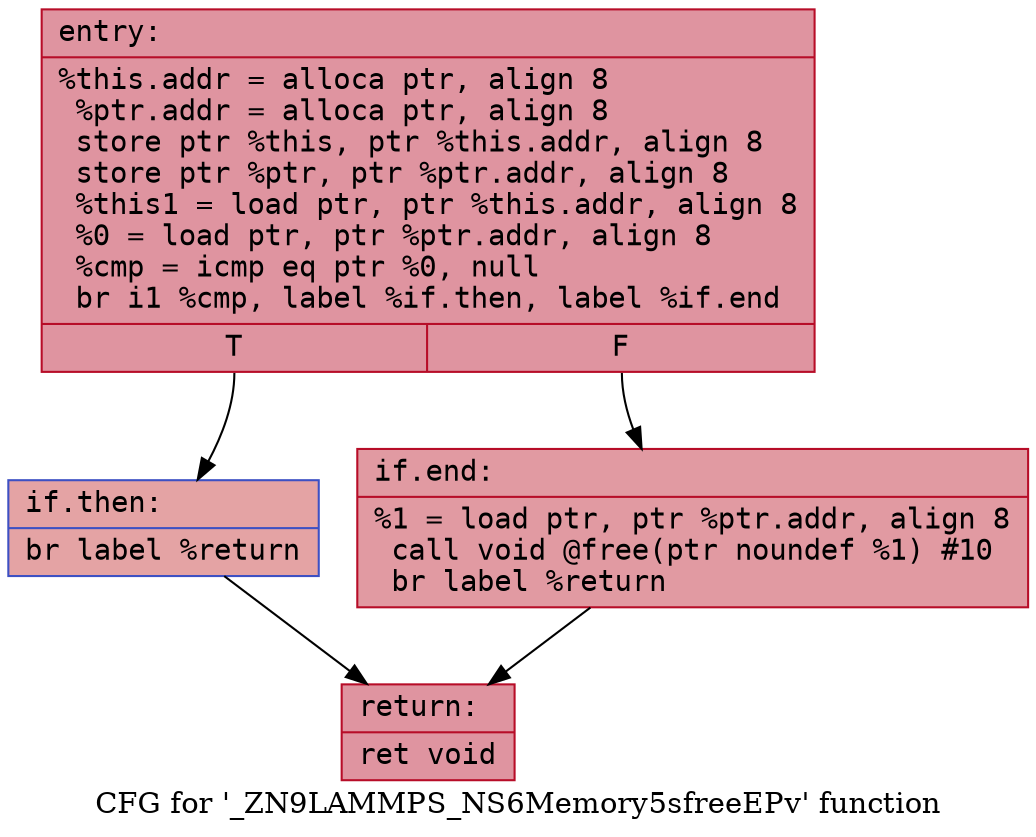 digraph "CFG for '_ZN9LAMMPS_NS6Memory5sfreeEPv' function" {
	label="CFG for '_ZN9LAMMPS_NS6Memory5sfreeEPv' function";

	Node0x561a28356fd0 [shape=record,color="#b70d28ff", style=filled, fillcolor="#b70d2870" fontname="Courier",label="{entry:\l|  %this.addr = alloca ptr, align 8\l  %ptr.addr = alloca ptr, align 8\l  store ptr %this, ptr %this.addr, align 8\l  store ptr %ptr, ptr %ptr.addr, align 8\l  %this1 = load ptr, ptr %this.addr, align 8\l  %0 = load ptr, ptr %ptr.addr, align 8\l  %cmp = icmp eq ptr %0, null\l  br i1 %cmp, label %if.then, label %if.end\l|{<s0>T|<s1>F}}"];
	Node0x561a28356fd0:s0 -> Node0x561a28357340[tooltip="entry -> if.then\nProbability 37.50%" ];
	Node0x561a28356fd0:s1 -> Node0x561a283573b0[tooltip="entry -> if.end\nProbability 62.50%" ];
	Node0x561a28357340 [shape=record,color="#3d50c3ff", style=filled, fillcolor="#c32e3170" fontname="Courier",label="{if.then:\l|  br label %return\l}"];
	Node0x561a28357340 -> Node0x561a283574d0[tooltip="if.then -> return\nProbability 100.00%" ];
	Node0x561a283573b0 [shape=record,color="#b70d28ff", style=filled, fillcolor="#bb1b2c70" fontname="Courier",label="{if.end:\l|  %1 = load ptr, ptr %ptr.addr, align 8\l  call void @free(ptr noundef %1) #10\l  br label %return\l}"];
	Node0x561a283573b0 -> Node0x561a283574d0[tooltip="if.end -> return\nProbability 100.00%" ];
	Node0x561a283574d0 [shape=record,color="#b70d28ff", style=filled, fillcolor="#b70d2870" fontname="Courier",label="{return:\l|  ret void\l}"];
}
